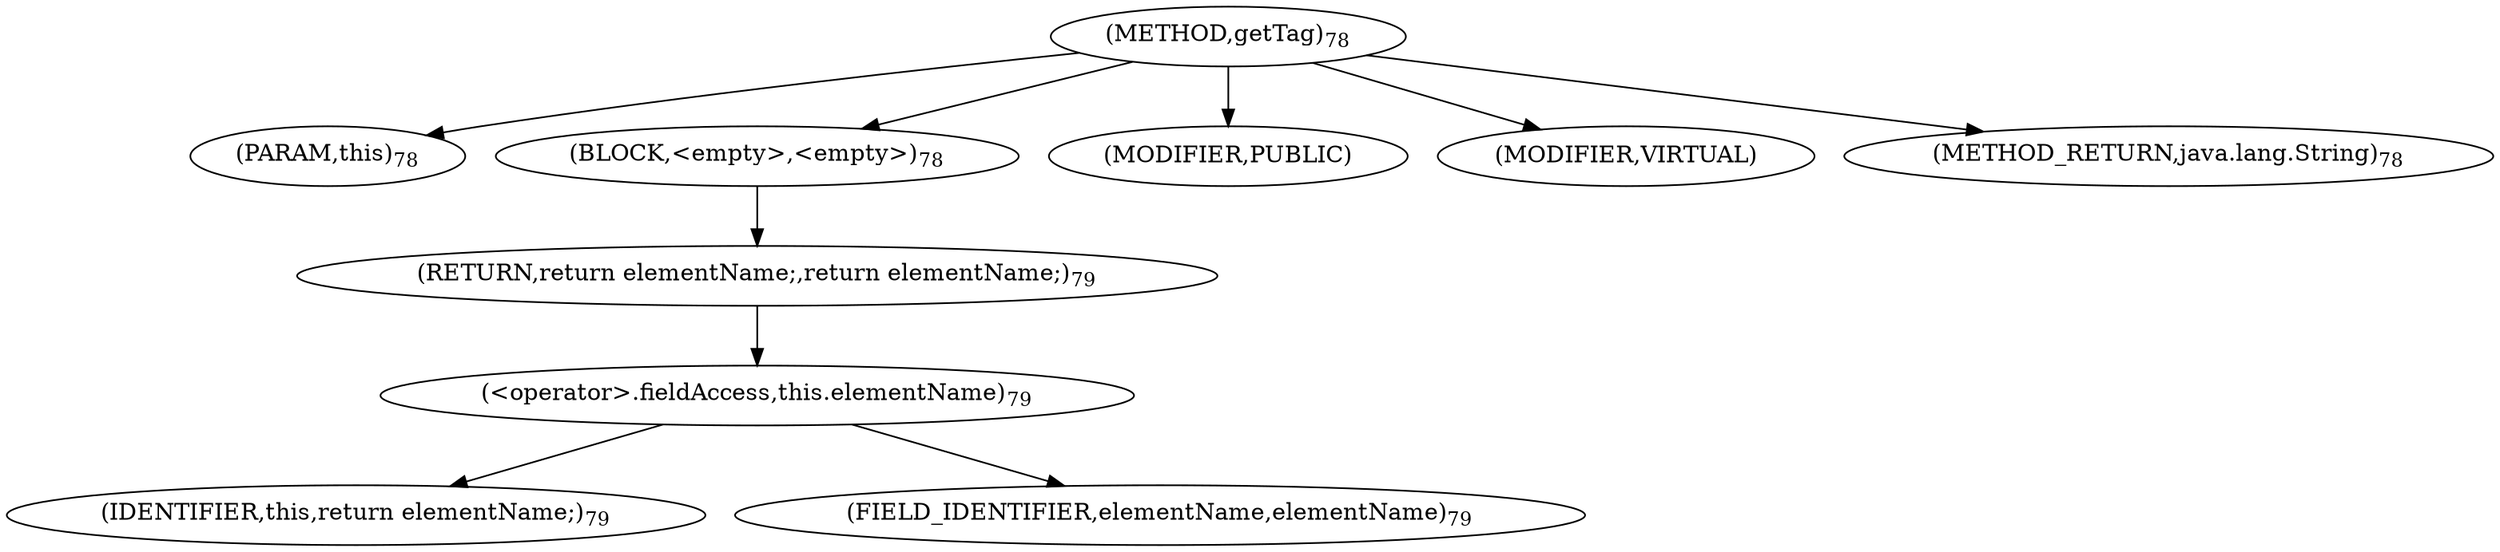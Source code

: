 digraph "getTag" {  
"41" [label = <(METHOD,getTag)<SUB>78</SUB>> ]
"42" [label = <(PARAM,this)<SUB>78</SUB>> ]
"43" [label = <(BLOCK,&lt;empty&gt;,&lt;empty&gt;)<SUB>78</SUB>> ]
"44" [label = <(RETURN,return elementName;,return elementName;)<SUB>79</SUB>> ]
"45" [label = <(&lt;operator&gt;.fieldAccess,this.elementName)<SUB>79</SUB>> ]
"46" [label = <(IDENTIFIER,this,return elementName;)<SUB>79</SUB>> ]
"47" [label = <(FIELD_IDENTIFIER,elementName,elementName)<SUB>79</SUB>> ]
"48" [label = <(MODIFIER,PUBLIC)> ]
"49" [label = <(MODIFIER,VIRTUAL)> ]
"50" [label = <(METHOD_RETURN,java.lang.String)<SUB>78</SUB>> ]
  "41" -> "42" 
  "41" -> "43" 
  "41" -> "48" 
  "41" -> "49" 
  "41" -> "50" 
  "43" -> "44" 
  "44" -> "45" 
  "45" -> "46" 
  "45" -> "47" 
}
